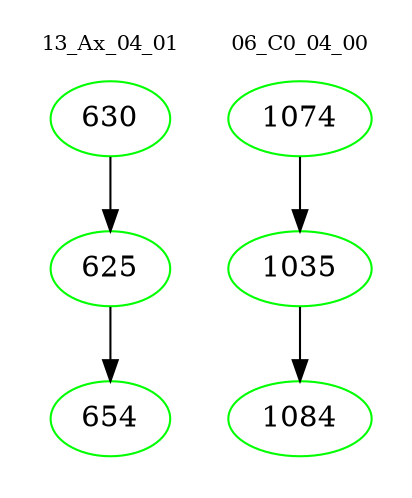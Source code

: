 digraph{
subgraph cluster_0 {
color = white
label = "13_Ax_04_01";
fontsize=10;
T0_630 [label="630", color="green"]
T0_630 -> T0_625 [color="black"]
T0_625 [label="625", color="green"]
T0_625 -> T0_654 [color="black"]
T0_654 [label="654", color="green"]
}
subgraph cluster_1 {
color = white
label = "06_C0_04_00";
fontsize=10;
T1_1074 [label="1074", color="green"]
T1_1074 -> T1_1035 [color="black"]
T1_1035 [label="1035", color="green"]
T1_1035 -> T1_1084 [color="black"]
T1_1084 [label="1084", color="green"]
}
}
